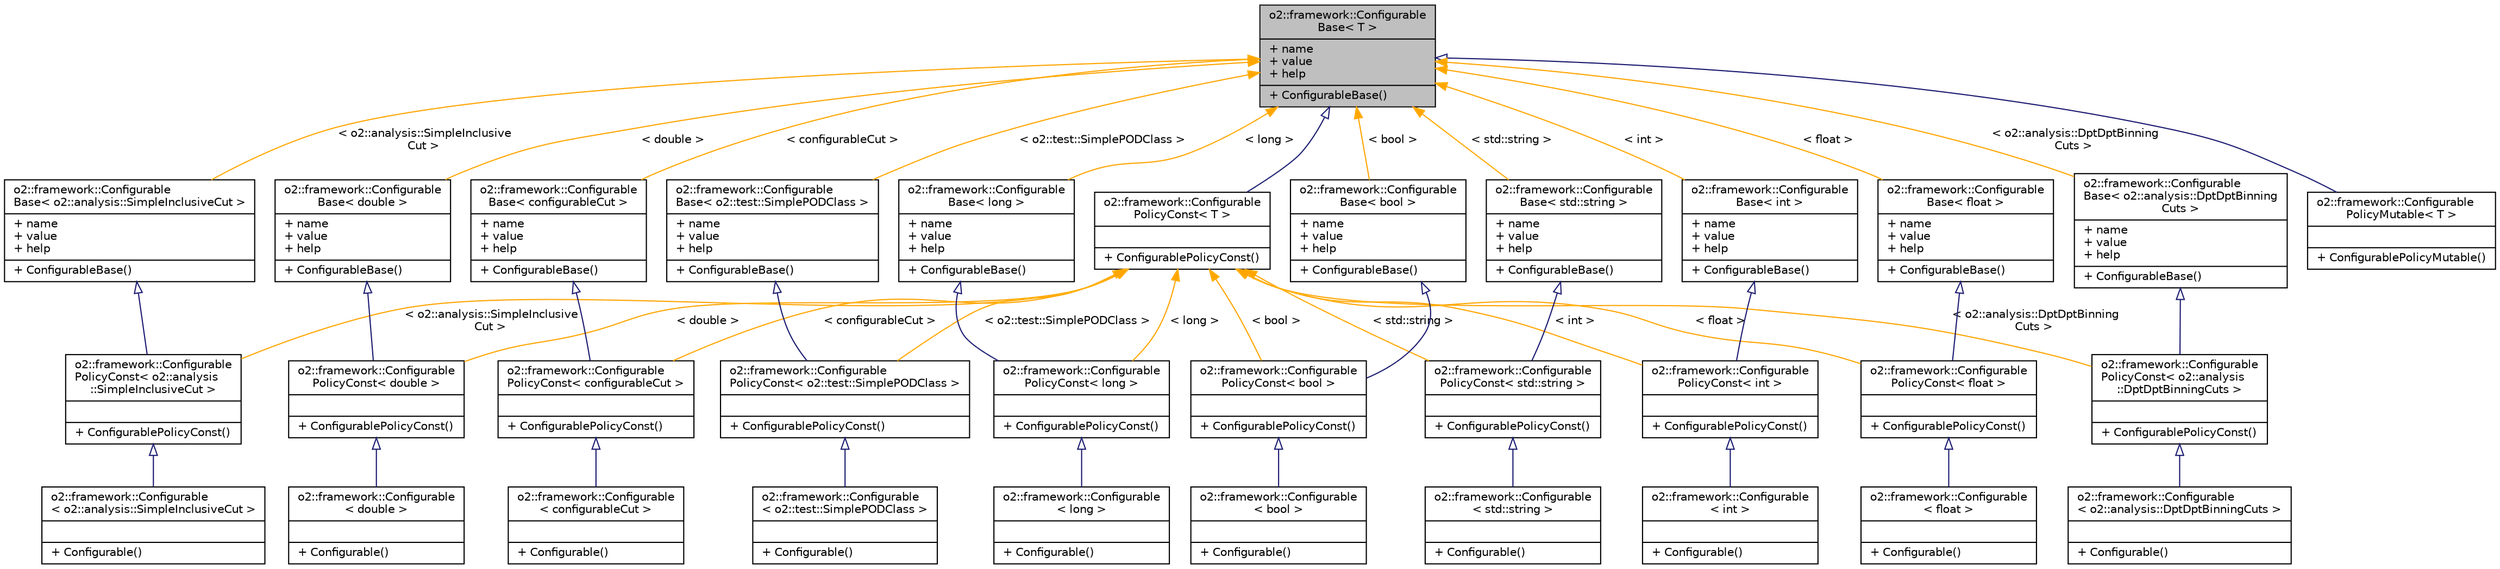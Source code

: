 digraph "o2::framework::ConfigurableBase&lt; T &gt;"
{
 // INTERACTIVE_SVG=YES
  bgcolor="transparent";
  edge [fontname="Helvetica",fontsize="10",labelfontname="Helvetica",labelfontsize="10"];
  node [fontname="Helvetica",fontsize="10",shape=record];
  Node0 [label="{o2::framework::Configurable\lBase\< T \>\n|+ name\l+ value\l+ help\l|+ ConfigurableBase()\l}",height=0.2,width=0.4,color="black", fillcolor="grey75", style="filled", fontcolor="black"];
  Node0 -> Node1 [dir="back",color="midnightblue",fontsize="10",style="solid",arrowtail="onormal",fontname="Helvetica"];
  Node1 [label="{o2::framework::Configurable\lPolicyConst\< T \>\n||+ ConfigurablePolicyConst()\l}",height=0.2,width=0.4,color="black",URL="$da/def/structo2_1_1framework_1_1ConfigurablePolicyConst.html"];
  Node1 -> Node2 [dir="back",color="orange",fontsize="10",style="solid",label=" \< long \>" ,fontname="Helvetica"];
  Node2 [label="{o2::framework::Configurable\lPolicyConst\< long \>\n||+ ConfigurablePolicyConst()\l}",height=0.2,width=0.4,color="black",URL="$da/def/structo2_1_1framework_1_1ConfigurablePolicyConst.html"];
  Node2 -> Node3 [dir="back",color="midnightblue",fontsize="10",style="solid",arrowtail="onormal",fontname="Helvetica"];
  Node3 [label="{o2::framework::Configurable\l\< long \>\n||+ Configurable()\l}",height=0.2,width=0.4,color="black",URL="$d8/d71/structo2_1_1framework_1_1Configurable.html"];
  Node1 -> Node4 [dir="back",color="orange",fontsize="10",style="solid",label=" \< o2::test::SimplePODClass \>" ,fontname="Helvetica"];
  Node4 [label="{o2::framework::Configurable\lPolicyConst\< o2::test::SimplePODClass \>\n||+ ConfigurablePolicyConst()\l}",height=0.2,width=0.4,color="black",URL="$da/def/structo2_1_1framework_1_1ConfigurablePolicyConst.html"];
  Node4 -> Node5 [dir="back",color="midnightblue",fontsize="10",style="solid",arrowtail="onormal",fontname="Helvetica"];
  Node5 [label="{o2::framework::Configurable\l\< o2::test::SimplePODClass \>\n||+ Configurable()\l}",height=0.2,width=0.4,color="black",URL="$d8/d71/structo2_1_1framework_1_1Configurable.html"];
  Node1 -> Node6 [dir="back",color="orange",fontsize="10",style="solid",label=" \< o2::analysis::SimpleInclusive\lCut \>" ,fontname="Helvetica"];
  Node6 [label="{o2::framework::Configurable\lPolicyConst\< o2::analysis\l::SimpleInclusiveCut \>\n||+ ConfigurablePolicyConst()\l}",height=0.2,width=0.4,color="black",URL="$da/def/structo2_1_1framework_1_1ConfigurablePolicyConst.html"];
  Node6 -> Node7 [dir="back",color="midnightblue",fontsize="10",style="solid",arrowtail="onormal",fontname="Helvetica"];
  Node7 [label="{o2::framework::Configurable\l\< o2::analysis::SimpleInclusiveCut \>\n||+ Configurable()\l}",height=0.2,width=0.4,color="black",URL="$d8/d71/structo2_1_1framework_1_1Configurable.html"];
  Node1 -> Node8 [dir="back",color="orange",fontsize="10",style="solid",label=" \< double \>" ,fontname="Helvetica"];
  Node8 [label="{o2::framework::Configurable\lPolicyConst\< double \>\n||+ ConfigurablePolicyConst()\l}",height=0.2,width=0.4,color="black",URL="$da/def/structo2_1_1framework_1_1ConfigurablePolicyConst.html"];
  Node8 -> Node9 [dir="back",color="midnightblue",fontsize="10",style="solid",arrowtail="onormal",fontname="Helvetica"];
  Node9 [label="{o2::framework::Configurable\l\< double \>\n||+ Configurable()\l}",height=0.2,width=0.4,color="black",URL="$d8/d71/structo2_1_1framework_1_1Configurable.html"];
  Node1 -> Node10 [dir="back",color="orange",fontsize="10",style="solid",label=" \< configurableCut \>" ,fontname="Helvetica"];
  Node10 [label="{o2::framework::Configurable\lPolicyConst\< configurableCut \>\n||+ ConfigurablePolicyConst()\l}",height=0.2,width=0.4,color="black",URL="$da/def/structo2_1_1framework_1_1ConfigurablePolicyConst.html"];
  Node10 -> Node11 [dir="back",color="midnightblue",fontsize="10",style="solid",arrowtail="onormal",fontname="Helvetica"];
  Node11 [label="{o2::framework::Configurable\l\< configurableCut \>\n||+ Configurable()\l}",height=0.2,width=0.4,color="black",URL="$d8/d71/structo2_1_1framework_1_1Configurable.html"];
  Node1 -> Node12 [dir="back",color="orange",fontsize="10",style="solid",label=" \< std::string \>" ,fontname="Helvetica"];
  Node12 [label="{o2::framework::Configurable\lPolicyConst\< std::string \>\n||+ ConfigurablePolicyConst()\l}",height=0.2,width=0.4,color="black",URL="$da/def/structo2_1_1framework_1_1ConfigurablePolicyConst.html"];
  Node12 -> Node13 [dir="back",color="midnightblue",fontsize="10",style="solid",arrowtail="onormal",fontname="Helvetica"];
  Node13 [label="{o2::framework::Configurable\l\< std::string \>\n||+ Configurable()\l}",height=0.2,width=0.4,color="black",URL="$d8/d71/structo2_1_1framework_1_1Configurable.html"];
  Node1 -> Node14 [dir="back",color="orange",fontsize="10",style="solid",label=" \< float \>" ,fontname="Helvetica"];
  Node14 [label="{o2::framework::Configurable\lPolicyConst\< float \>\n||+ ConfigurablePolicyConst()\l}",height=0.2,width=0.4,color="black",URL="$da/def/structo2_1_1framework_1_1ConfigurablePolicyConst.html"];
  Node14 -> Node15 [dir="back",color="midnightblue",fontsize="10",style="solid",arrowtail="onormal",fontname="Helvetica"];
  Node15 [label="{o2::framework::Configurable\l\< float \>\n||+ Configurable()\l}",height=0.2,width=0.4,color="black",URL="$d8/d71/structo2_1_1framework_1_1Configurable.html"];
  Node1 -> Node16 [dir="back",color="orange",fontsize="10",style="solid",label=" \< int \>" ,fontname="Helvetica"];
  Node16 [label="{o2::framework::Configurable\lPolicyConst\< int \>\n||+ ConfigurablePolicyConst()\l}",height=0.2,width=0.4,color="black",URL="$da/def/structo2_1_1framework_1_1ConfigurablePolicyConst.html"];
  Node16 -> Node17 [dir="back",color="midnightblue",fontsize="10",style="solid",arrowtail="onormal",fontname="Helvetica"];
  Node17 [label="{o2::framework::Configurable\l\< int \>\n||+ Configurable()\l}",height=0.2,width=0.4,color="black",URL="$d8/d71/structo2_1_1framework_1_1Configurable.html"];
  Node1 -> Node18 [dir="back",color="orange",fontsize="10",style="solid",label=" \< o2::analysis::DptDptBinning\lCuts \>" ,fontname="Helvetica"];
  Node18 [label="{o2::framework::Configurable\lPolicyConst\< o2::analysis\l::DptDptBinningCuts \>\n||+ ConfigurablePolicyConst()\l}",height=0.2,width=0.4,color="black",URL="$da/def/structo2_1_1framework_1_1ConfigurablePolicyConst.html"];
  Node18 -> Node19 [dir="back",color="midnightblue",fontsize="10",style="solid",arrowtail="onormal",fontname="Helvetica"];
  Node19 [label="{o2::framework::Configurable\l\< o2::analysis::DptDptBinningCuts \>\n||+ Configurable()\l}",height=0.2,width=0.4,color="black",URL="$d8/d71/structo2_1_1framework_1_1Configurable.html"];
  Node1 -> Node20 [dir="back",color="orange",fontsize="10",style="solid",label=" \< bool \>" ,fontname="Helvetica"];
  Node20 [label="{o2::framework::Configurable\lPolicyConst\< bool \>\n||+ ConfigurablePolicyConst()\l}",height=0.2,width=0.4,color="black",URL="$da/def/structo2_1_1framework_1_1ConfigurablePolicyConst.html"];
  Node20 -> Node21 [dir="back",color="midnightblue",fontsize="10",style="solid",arrowtail="onormal",fontname="Helvetica"];
  Node21 [label="{o2::framework::Configurable\l\< bool \>\n||+ Configurable()\l}",height=0.2,width=0.4,color="black",URL="$d8/d71/structo2_1_1framework_1_1Configurable.html"];
  Node0 -> Node22 [dir="back",color="midnightblue",fontsize="10",style="solid",arrowtail="onormal",fontname="Helvetica"];
  Node22 [label="{o2::framework::Configurable\lPolicyMutable\< T \>\n||+ ConfigurablePolicyMutable()\l}",height=0.2,width=0.4,color="black",URL="$d3/d94/structo2_1_1framework_1_1ConfigurablePolicyMutable.html"];
  Node0 -> Node23 [dir="back",color="orange",fontsize="10",style="solid",label=" \< long \>" ,fontname="Helvetica"];
  Node23 [label="{o2::framework::Configurable\lBase\< long \>\n|+ name\l+ value\l+ help\l|+ ConfigurableBase()\l}",height=0.2,width=0.4,color="black",URL="$da/d2f/structo2_1_1framework_1_1ConfigurableBase.html"];
  Node23 -> Node2 [dir="back",color="midnightblue",fontsize="10",style="solid",arrowtail="onormal",fontname="Helvetica"];
  Node0 -> Node24 [dir="back",color="orange",fontsize="10",style="solid",label=" \< o2::test::SimplePODClass \>" ,fontname="Helvetica"];
  Node24 [label="{o2::framework::Configurable\lBase\< o2::test::SimplePODClass \>\n|+ name\l+ value\l+ help\l|+ ConfigurableBase()\l}",height=0.2,width=0.4,color="black",URL="$da/d2f/structo2_1_1framework_1_1ConfigurableBase.html"];
  Node24 -> Node4 [dir="back",color="midnightblue",fontsize="10",style="solid",arrowtail="onormal",fontname="Helvetica"];
  Node0 -> Node25 [dir="back",color="orange",fontsize="10",style="solid",label=" \< o2::analysis::SimpleInclusive\lCut \>" ,fontname="Helvetica"];
  Node25 [label="{o2::framework::Configurable\lBase\< o2::analysis::SimpleInclusiveCut \>\n|+ name\l+ value\l+ help\l|+ ConfigurableBase()\l}",height=0.2,width=0.4,color="black",URL="$da/d2f/structo2_1_1framework_1_1ConfigurableBase.html"];
  Node25 -> Node6 [dir="back",color="midnightblue",fontsize="10",style="solid",arrowtail="onormal",fontname="Helvetica"];
  Node0 -> Node26 [dir="back",color="orange",fontsize="10",style="solid",label=" \< double \>" ,fontname="Helvetica"];
  Node26 [label="{o2::framework::Configurable\lBase\< double \>\n|+ name\l+ value\l+ help\l|+ ConfigurableBase()\l}",height=0.2,width=0.4,color="black",URL="$da/d2f/structo2_1_1framework_1_1ConfigurableBase.html"];
  Node26 -> Node8 [dir="back",color="midnightblue",fontsize="10",style="solid",arrowtail="onormal",fontname="Helvetica"];
  Node0 -> Node27 [dir="back",color="orange",fontsize="10",style="solid",label=" \< configurableCut \>" ,fontname="Helvetica"];
  Node27 [label="{o2::framework::Configurable\lBase\< configurableCut \>\n|+ name\l+ value\l+ help\l|+ ConfigurableBase()\l}",height=0.2,width=0.4,color="black",URL="$da/d2f/structo2_1_1framework_1_1ConfigurableBase.html"];
  Node27 -> Node10 [dir="back",color="midnightblue",fontsize="10",style="solid",arrowtail="onormal",fontname="Helvetica"];
  Node0 -> Node28 [dir="back",color="orange",fontsize="10",style="solid",label=" \< std::string \>" ,fontname="Helvetica"];
  Node28 [label="{o2::framework::Configurable\lBase\< std::string \>\n|+ name\l+ value\l+ help\l|+ ConfigurableBase()\l}",height=0.2,width=0.4,color="black",URL="$da/d2f/structo2_1_1framework_1_1ConfigurableBase.html"];
  Node28 -> Node12 [dir="back",color="midnightblue",fontsize="10",style="solid",arrowtail="onormal",fontname="Helvetica"];
  Node0 -> Node29 [dir="back",color="orange",fontsize="10",style="solid",label=" \< float \>" ,fontname="Helvetica"];
  Node29 [label="{o2::framework::Configurable\lBase\< float \>\n|+ name\l+ value\l+ help\l|+ ConfigurableBase()\l}",height=0.2,width=0.4,color="black",URL="$da/d2f/structo2_1_1framework_1_1ConfigurableBase.html"];
  Node29 -> Node14 [dir="back",color="midnightblue",fontsize="10",style="solid",arrowtail="onormal",fontname="Helvetica"];
  Node0 -> Node30 [dir="back",color="orange",fontsize="10",style="solid",label=" \< int \>" ,fontname="Helvetica"];
  Node30 [label="{o2::framework::Configurable\lBase\< int \>\n|+ name\l+ value\l+ help\l|+ ConfigurableBase()\l}",height=0.2,width=0.4,color="black",URL="$da/d2f/structo2_1_1framework_1_1ConfigurableBase.html"];
  Node30 -> Node16 [dir="back",color="midnightblue",fontsize="10",style="solid",arrowtail="onormal",fontname="Helvetica"];
  Node0 -> Node31 [dir="back",color="orange",fontsize="10",style="solid",label=" \< o2::analysis::DptDptBinning\lCuts \>" ,fontname="Helvetica"];
  Node31 [label="{o2::framework::Configurable\lBase\< o2::analysis::DptDptBinning\lCuts \>\n|+ name\l+ value\l+ help\l|+ ConfigurableBase()\l}",height=0.2,width=0.4,color="black",URL="$da/d2f/structo2_1_1framework_1_1ConfigurableBase.html"];
  Node31 -> Node18 [dir="back",color="midnightblue",fontsize="10",style="solid",arrowtail="onormal",fontname="Helvetica"];
  Node0 -> Node32 [dir="back",color="orange",fontsize="10",style="solid",label=" \< bool \>" ,fontname="Helvetica"];
  Node32 [label="{o2::framework::Configurable\lBase\< bool \>\n|+ name\l+ value\l+ help\l|+ ConfigurableBase()\l}",height=0.2,width=0.4,color="black",URL="$da/d2f/structo2_1_1framework_1_1ConfigurableBase.html"];
  Node32 -> Node20 [dir="back",color="midnightblue",fontsize="10",style="solid",arrowtail="onormal",fontname="Helvetica"];
}
